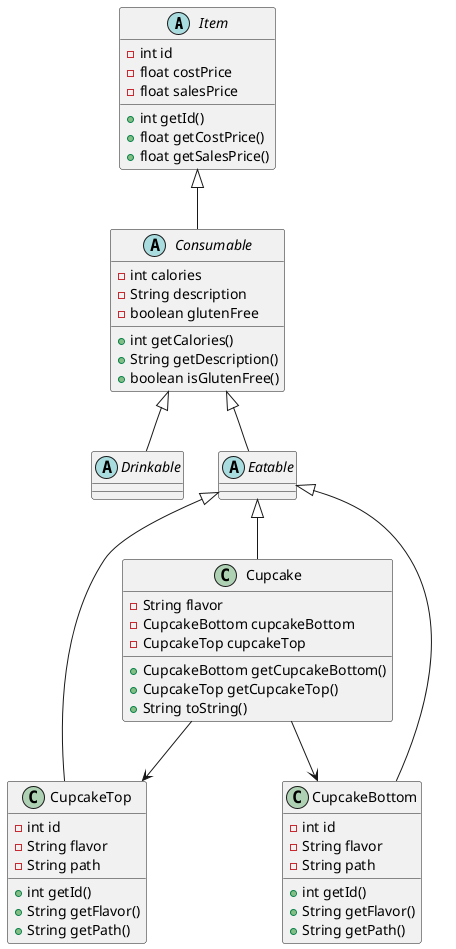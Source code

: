 @startuml
    abstract class Item {
        - int id
        - float costPrice
        - float salesPrice
        + int getId()
        + float getCostPrice()
        + float getSalesPrice()
    }

    abstract class Consumable {
        - int calories
        - String description
        - boolean glutenFree
        + int getCalories()
        + String getDescription()
        + boolean isGlutenFree()
    }

    abstract class Drinkable
    Consumable <|-- Drinkable
    Item <|-- Consumable


    abstract class Eatable
    Consumable <|-- Eatable

    class CupcakeTop {
        - int id
        - String flavor
        - String path
        + int getId()
        + String getFlavor()
        + String getPath()
    }

    class CupcakeBottom {
        - int id
        - String flavor
        - String path
        + int getId()
        + String getFlavor()
        + String getPath()
    }

    class Cupcake {
        - String flavor
        - CupcakeBottom cupcakeBottom
        - CupcakeTop cupcakeTop
        + CupcakeBottom getCupcakeBottom()
        + CupcakeTop getCupcakeTop()
        + String toString()
    }

    Eatable <|-- CupcakeTop
    Eatable <|-- CupcakeBottom
    Eatable <|-- Cupcake
    Cupcake --> CupcakeBottom
    Cupcake --> CupcakeTop


@enduml
